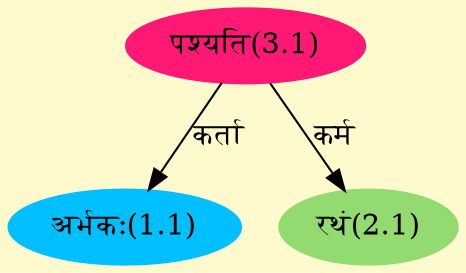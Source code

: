 digraph G{
rankdir=BT;
 compound=true;
 bgcolor="lemonchiffon1";
Node1_1 [style=filled, color="#00BFFF" label = "अर्भकः(1.1)"]
Node3_1 [style=filled, color="#FF1975" label = "पश्यति(3.1)"]
Node2_1 [style=filled, color="#93DB70" label = "रथं(2.1)"]
/* Start of Relations section */

Node1_1 -> Node3_1 [  label="कर्ता"  dir="back" ]
Node2_1 -> Node3_1 [  label="कर्म"  dir="back" ]
}
